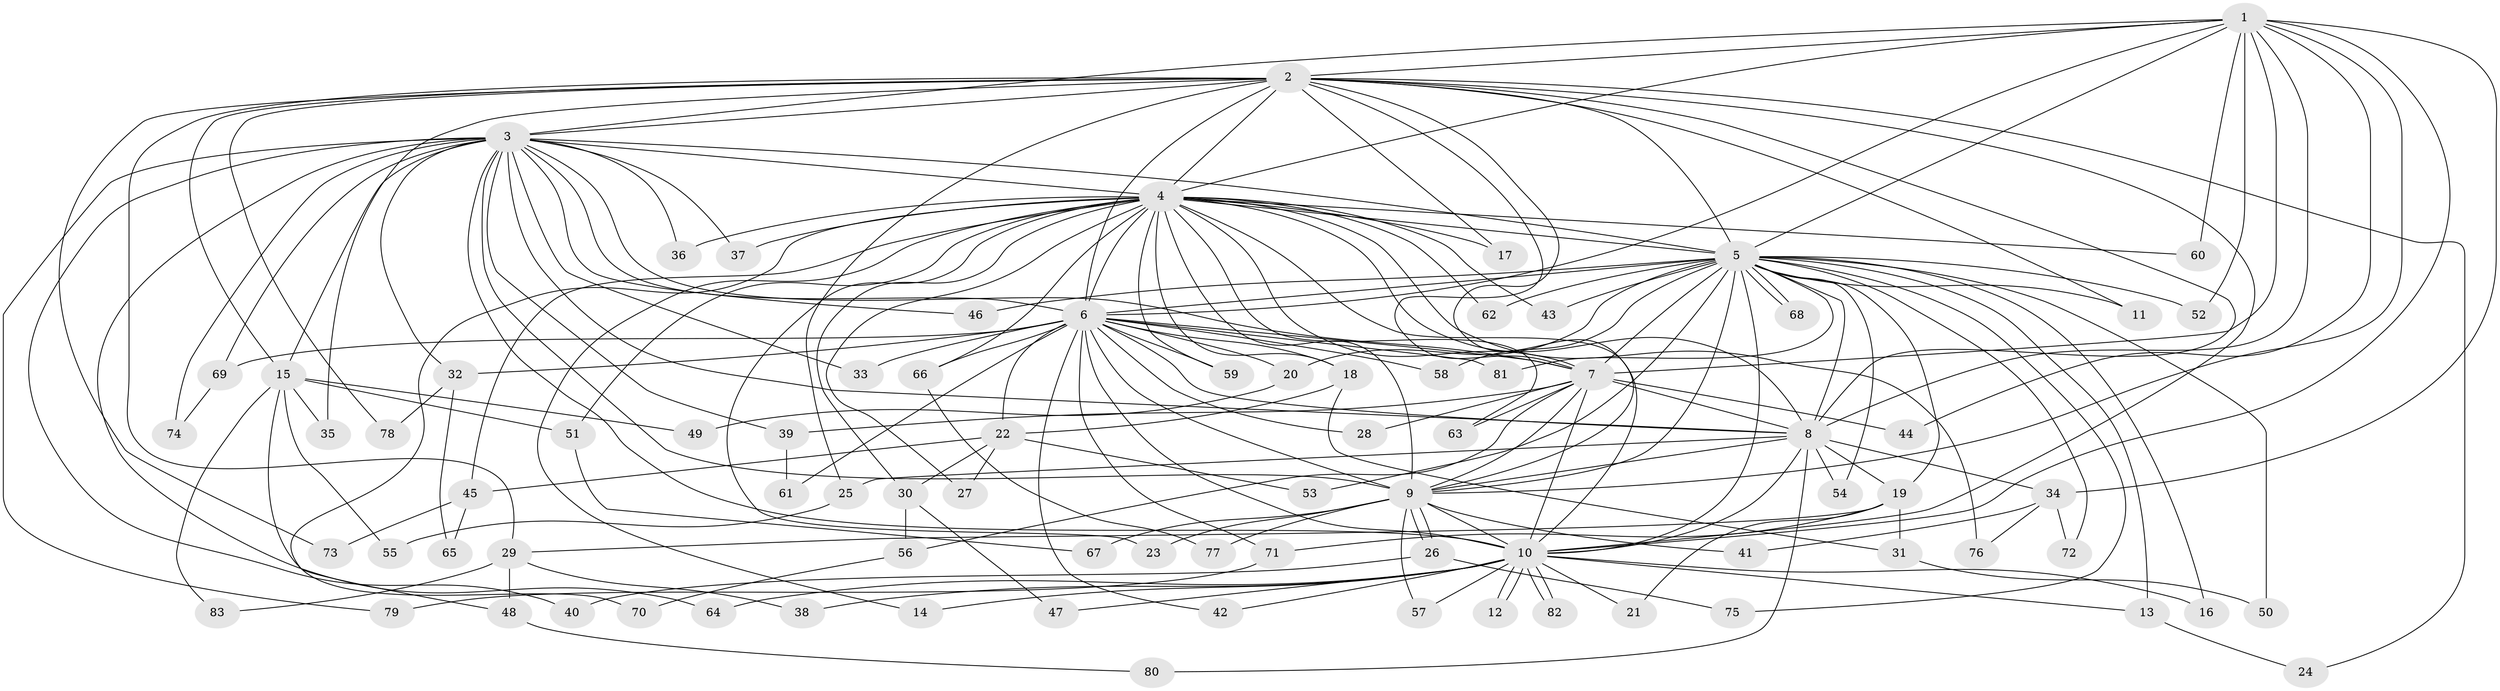 // coarse degree distribution, {15: 0.03125, 16: 0.015625, 18: 0.015625, 24: 0.015625, 25: 0.03125, 12: 0.015625, 20: 0.015625, 2: 0.59375, 8: 0.015625, 3: 0.140625, 7: 0.015625, 4: 0.0625, 5: 0.03125}
// Generated by graph-tools (version 1.1) at 2025/41/03/06/25 10:41:31]
// undirected, 83 vertices, 191 edges
graph export_dot {
graph [start="1"]
  node [color=gray90,style=filled];
  1;
  2;
  3;
  4;
  5;
  6;
  7;
  8;
  9;
  10;
  11;
  12;
  13;
  14;
  15;
  16;
  17;
  18;
  19;
  20;
  21;
  22;
  23;
  24;
  25;
  26;
  27;
  28;
  29;
  30;
  31;
  32;
  33;
  34;
  35;
  36;
  37;
  38;
  39;
  40;
  41;
  42;
  43;
  44;
  45;
  46;
  47;
  48;
  49;
  50;
  51;
  52;
  53;
  54;
  55;
  56;
  57;
  58;
  59;
  60;
  61;
  62;
  63;
  64;
  65;
  66;
  67;
  68;
  69;
  70;
  71;
  72;
  73;
  74;
  75;
  76;
  77;
  78;
  79;
  80;
  81;
  82;
  83;
  1 -- 2;
  1 -- 3;
  1 -- 4;
  1 -- 5;
  1 -- 6;
  1 -- 7;
  1 -- 8;
  1 -- 9;
  1 -- 10;
  1 -- 34;
  1 -- 44;
  1 -- 52;
  1 -- 60;
  2 -- 3;
  2 -- 4;
  2 -- 5;
  2 -- 6;
  2 -- 7;
  2 -- 8;
  2 -- 9;
  2 -- 10;
  2 -- 11;
  2 -- 15;
  2 -- 17;
  2 -- 24;
  2 -- 25;
  2 -- 29;
  2 -- 35;
  2 -- 73;
  2 -- 78;
  3 -- 4;
  3 -- 5;
  3 -- 6;
  3 -- 7;
  3 -- 8;
  3 -- 9;
  3 -- 10;
  3 -- 15;
  3 -- 32;
  3 -- 33;
  3 -- 36;
  3 -- 37;
  3 -- 39;
  3 -- 40;
  3 -- 46;
  3 -- 64;
  3 -- 69;
  3 -- 74;
  3 -- 79;
  4 -- 5;
  4 -- 6;
  4 -- 7;
  4 -- 8;
  4 -- 9;
  4 -- 10;
  4 -- 14;
  4 -- 17;
  4 -- 18;
  4 -- 23;
  4 -- 27;
  4 -- 30;
  4 -- 36;
  4 -- 37;
  4 -- 43;
  4 -- 45;
  4 -- 48;
  4 -- 51;
  4 -- 59;
  4 -- 60;
  4 -- 62;
  4 -- 63;
  4 -- 66;
  4 -- 76;
  5 -- 6;
  5 -- 7;
  5 -- 8;
  5 -- 9;
  5 -- 10;
  5 -- 11;
  5 -- 13;
  5 -- 16;
  5 -- 19;
  5 -- 20;
  5 -- 43;
  5 -- 46;
  5 -- 50;
  5 -- 52;
  5 -- 53;
  5 -- 54;
  5 -- 58;
  5 -- 62;
  5 -- 68;
  5 -- 68;
  5 -- 72;
  5 -- 75;
  5 -- 81;
  6 -- 7;
  6 -- 8;
  6 -- 9;
  6 -- 10;
  6 -- 18;
  6 -- 20;
  6 -- 22;
  6 -- 28;
  6 -- 32;
  6 -- 33;
  6 -- 42;
  6 -- 58;
  6 -- 59;
  6 -- 61;
  6 -- 66;
  6 -- 69;
  6 -- 71;
  6 -- 81;
  7 -- 8;
  7 -- 9;
  7 -- 10;
  7 -- 28;
  7 -- 39;
  7 -- 44;
  7 -- 56;
  7 -- 63;
  8 -- 9;
  8 -- 10;
  8 -- 19;
  8 -- 25;
  8 -- 34;
  8 -- 54;
  8 -- 80;
  9 -- 10;
  9 -- 23;
  9 -- 26;
  9 -- 26;
  9 -- 41;
  9 -- 57;
  9 -- 67;
  9 -- 77;
  10 -- 12;
  10 -- 12;
  10 -- 13;
  10 -- 14;
  10 -- 16;
  10 -- 21;
  10 -- 38;
  10 -- 42;
  10 -- 47;
  10 -- 57;
  10 -- 64;
  10 -- 82;
  10 -- 82;
  13 -- 24;
  15 -- 35;
  15 -- 49;
  15 -- 51;
  15 -- 55;
  15 -- 70;
  15 -- 83;
  18 -- 22;
  18 -- 31;
  19 -- 21;
  19 -- 29;
  19 -- 31;
  19 -- 71;
  20 -- 49;
  22 -- 27;
  22 -- 30;
  22 -- 45;
  22 -- 53;
  25 -- 55;
  26 -- 40;
  26 -- 75;
  29 -- 38;
  29 -- 48;
  29 -- 83;
  30 -- 47;
  30 -- 56;
  31 -- 50;
  32 -- 65;
  32 -- 78;
  34 -- 41;
  34 -- 72;
  34 -- 76;
  39 -- 61;
  45 -- 65;
  45 -- 73;
  48 -- 80;
  51 -- 67;
  56 -- 70;
  66 -- 77;
  69 -- 74;
  71 -- 79;
}
